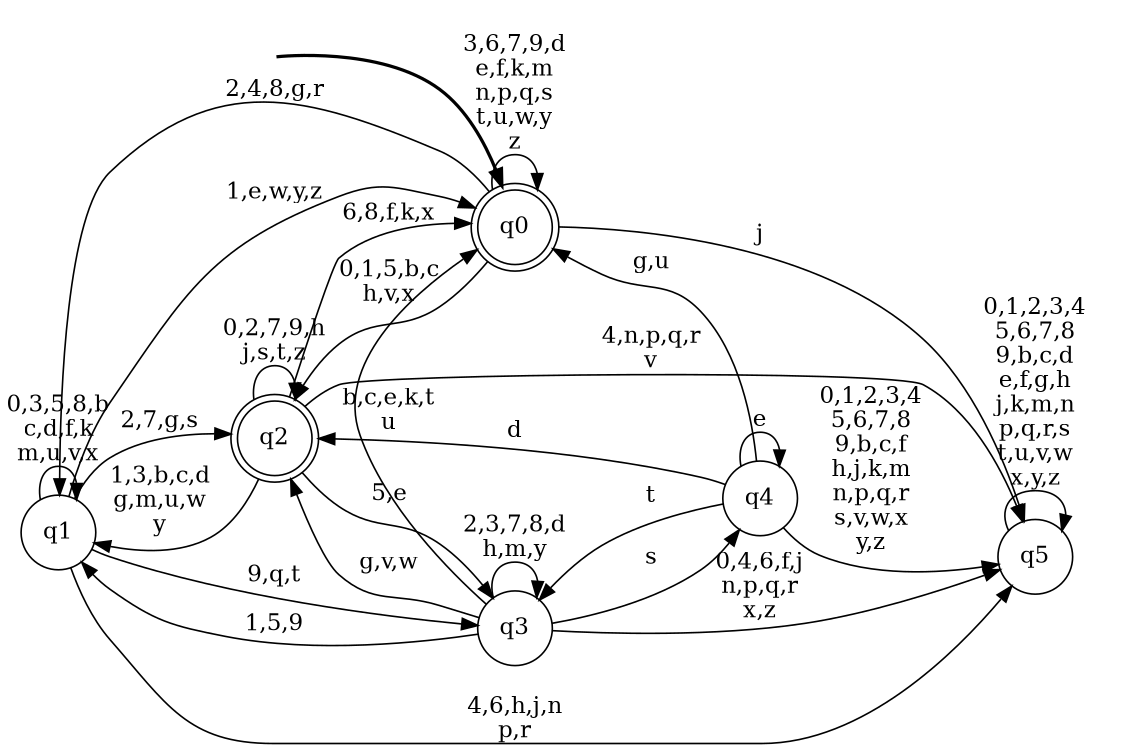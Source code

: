 digraph BlueStar {
__start0 [style = invis, shape = none, label = "", width = 0, height = 0];

rankdir=LR;
size="8,5";

s0 [style="rounded,filled", color="black", fillcolor="white" shape="doublecircle", label="q0"];
s1 [style="filled", color="black", fillcolor="white" shape="circle", label="q1"];
s2 [style="rounded,filled", color="black", fillcolor="white" shape="doublecircle", label="q2"];
s3 [style="filled", color="black", fillcolor="white" shape="circle", label="q3"];
s4 [style="filled", color="black", fillcolor="white" shape="circle", label="q4"];
s5 [style="filled", color="black", fillcolor="white" shape="circle", label="q5"];
subgraph cluster_main { 
	graph [pad=".75", ranksep="0.15", nodesep="0.15"];
	 style=invis; 
	__start0 -> s0 [penwidth=2];
}
s0 -> s0 [label="3,6,7,9,d\ne,f,k,m\nn,p,q,s\nt,u,w,y\nz"];
s0 -> s1 [label="2,4,8,g,r"];
s0 -> s2 [label="0,1,5,b,c\nh,v,x"];
s0 -> s5 [label="j"];
s1 -> s0 [label="1,e,w,y,z"];
s1 -> s1 [label="0,3,5,8,b\nc,d,f,k\nm,u,v,x"];
s1 -> s2 [label="2,7,g,s"];
s1 -> s3 [label="9,q,t"];
s1 -> s5 [label="4,6,h,j,n\np,r"];
s2 -> s0 [label="6,8,f,k,x"];
s2 -> s1 [label="1,3,b,c,d\ng,m,u,w\ny"];
s2 -> s2 [label="0,2,7,9,h\nj,s,t,z"];
s2 -> s3 [label="5,e"];
s2 -> s5 [label="4,n,p,q,r\nv"];
s3 -> s0 [label="b,c,e,k,t\nu"];
s3 -> s1 [label="1,5,9"];
s3 -> s2 [label="g,v,w"];
s3 -> s3 [label="2,3,7,8,d\nh,m,y"];
s3 -> s4 [label="s"];
s3 -> s5 [label="0,4,6,f,j\nn,p,q,r\nx,z"];
s4 -> s0 [label="g,u"];
s4 -> s2 [label="d"];
s4 -> s3 [label="t"];
s4 -> s4 [label="e"];
s4 -> s5 [label="0,1,2,3,4\n5,6,7,8\n9,b,c,f\nh,j,k,m\nn,p,q,r\ns,v,w,x\ny,z"];
s5 -> s5 [label="0,1,2,3,4\n5,6,7,8\n9,b,c,d\ne,f,g,h\nj,k,m,n\np,q,r,s\nt,u,v,w\nx,y,z"];

}